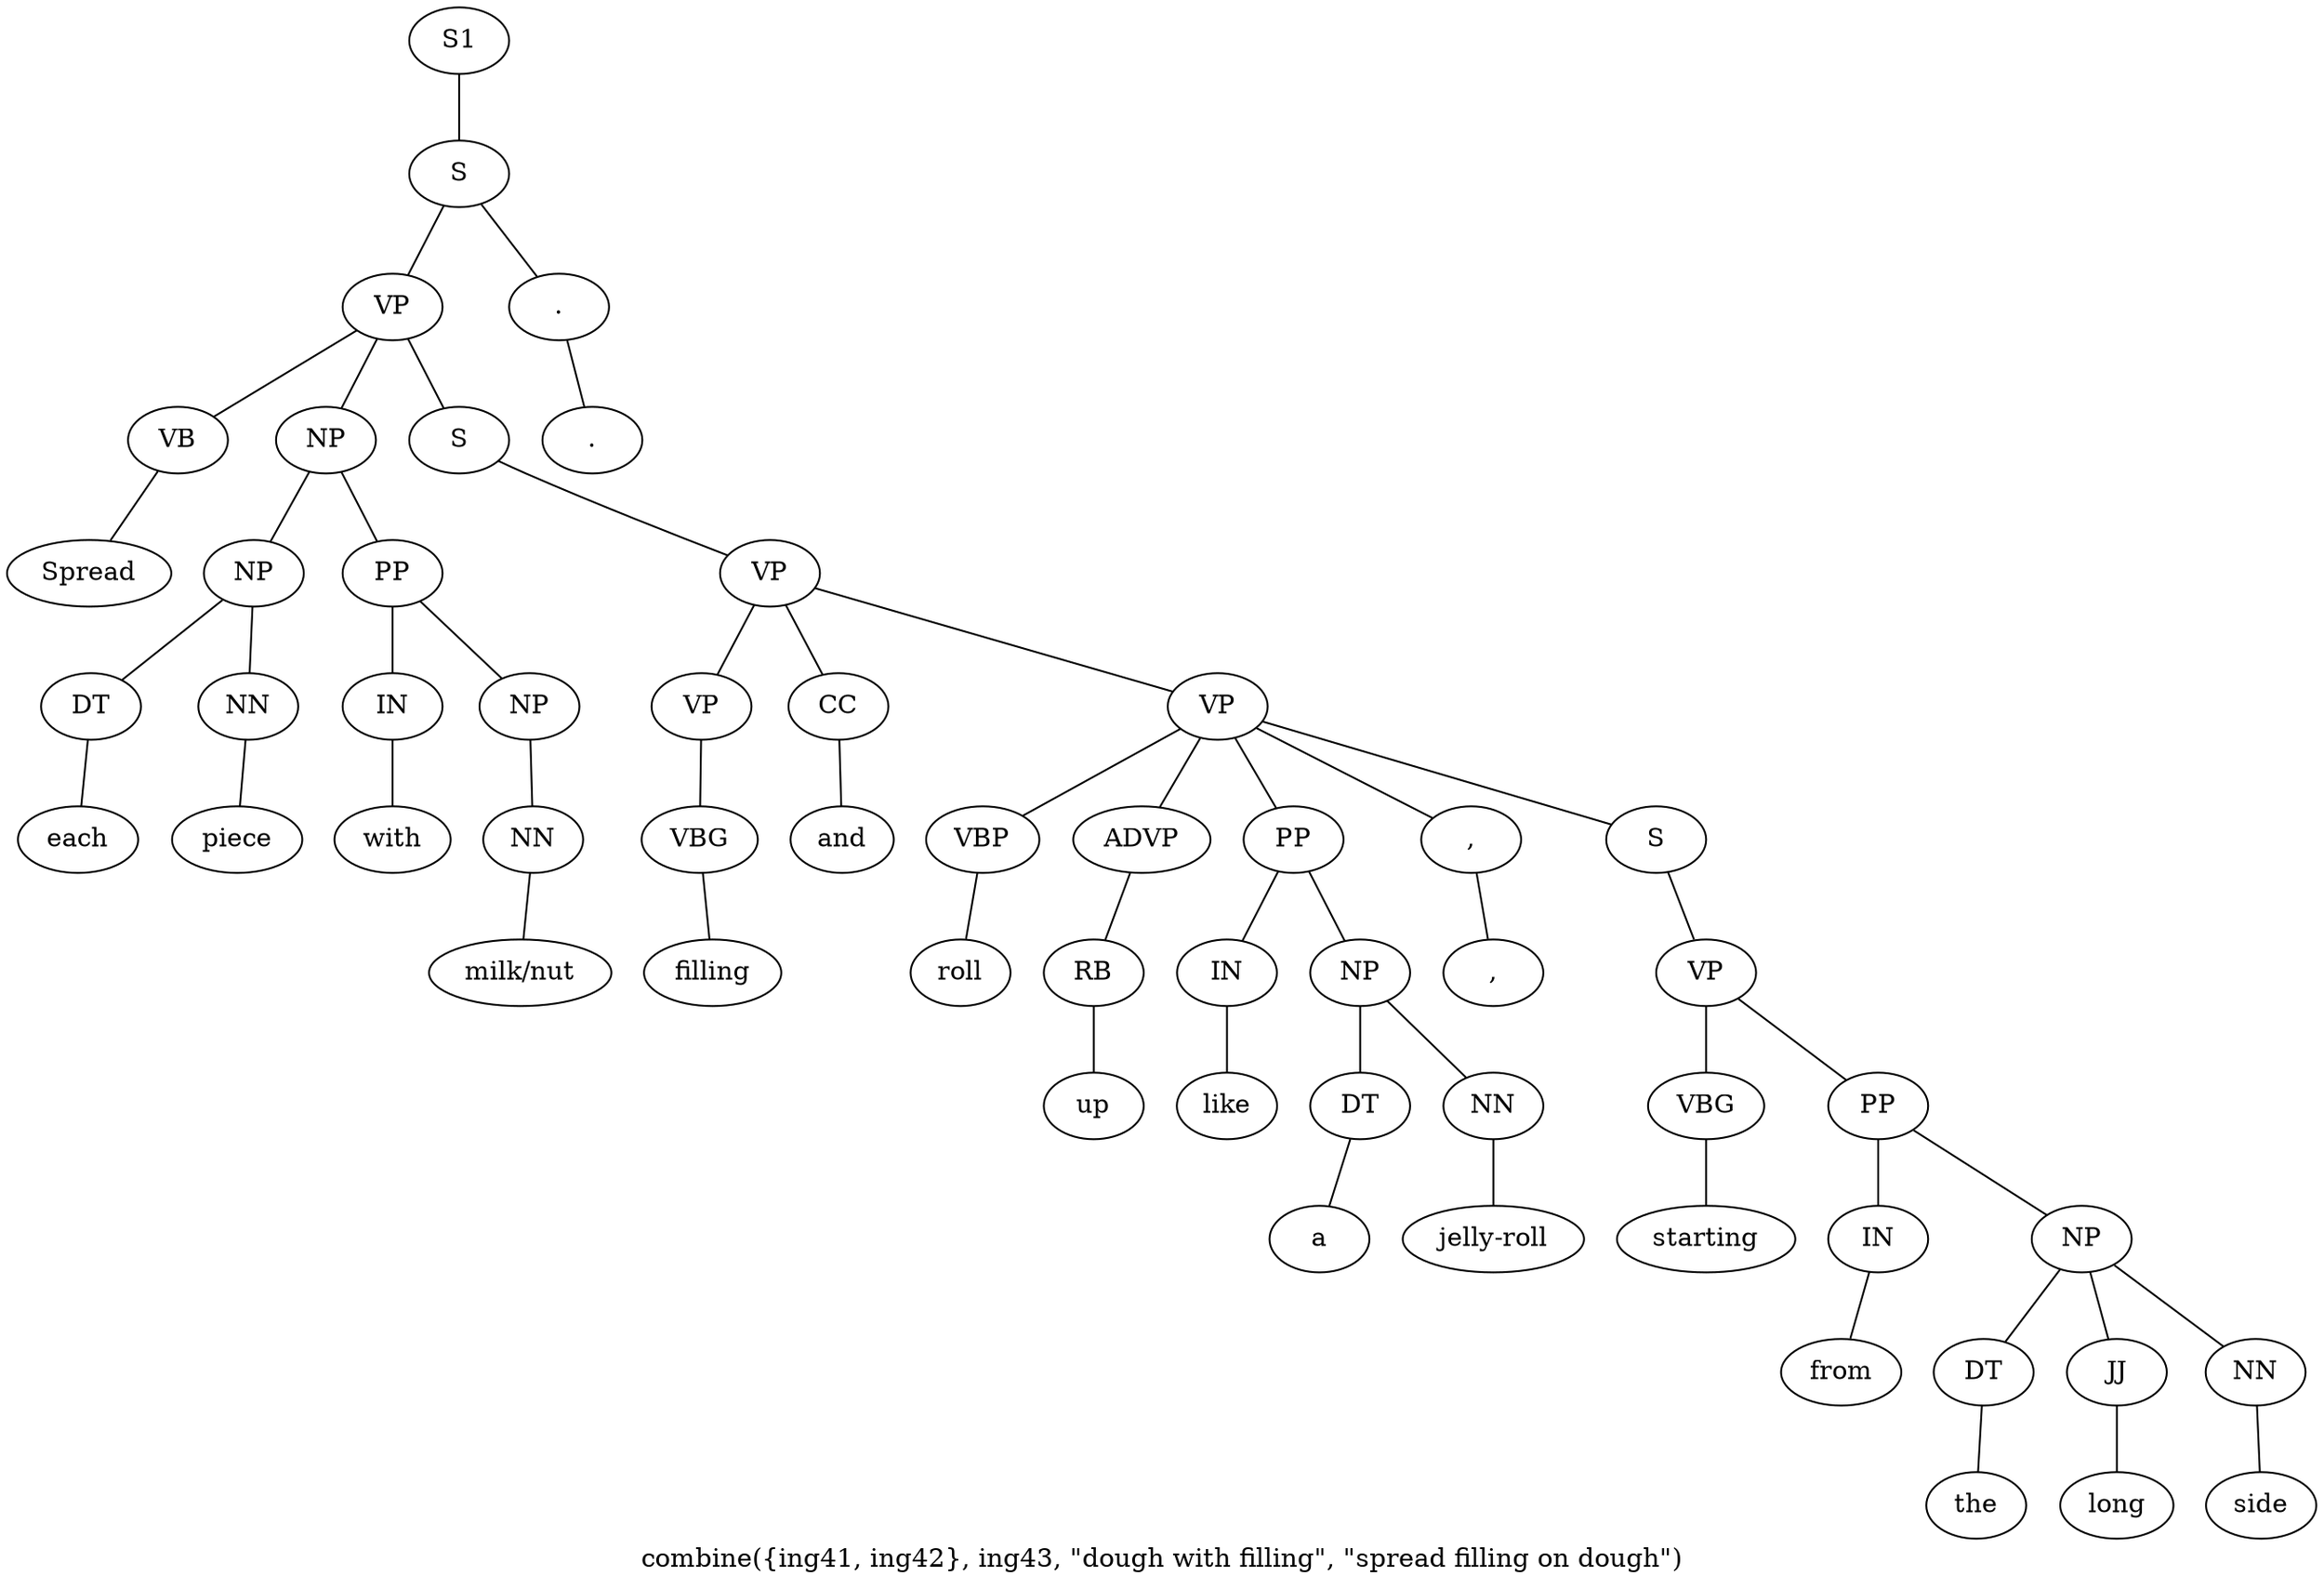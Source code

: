 graph SyntaxGraph {
	label = "combine({ing41, ing42}, ing43, \"dough with filling\", \"spread filling on dough\")";
	Node0 [label="S1"];
	Node1 [label="S"];
	Node2 [label="VP"];
	Node3 [label="VB"];
	Node4 [label="Spread"];
	Node5 [label="NP"];
	Node6 [label="NP"];
	Node7 [label="DT"];
	Node8 [label="each"];
	Node9 [label="NN"];
	Node10 [label="piece"];
	Node11 [label="PP"];
	Node12 [label="IN"];
	Node13 [label="with"];
	Node14 [label="NP"];
	Node15 [label="NN"];
	Node16 [label="milk/nut"];
	Node17 [label="S"];
	Node18 [label="VP"];
	Node19 [label="VP"];
	Node20 [label="VBG"];
	Node21 [label="filling"];
	Node22 [label="CC"];
	Node23 [label="and"];
	Node24 [label="VP"];
	Node25 [label="VBP"];
	Node26 [label="roll"];
	Node27 [label="ADVP"];
	Node28 [label="RB"];
	Node29 [label="up"];
	Node30 [label="PP"];
	Node31 [label="IN"];
	Node32 [label="like"];
	Node33 [label="NP"];
	Node34 [label="DT"];
	Node35 [label="a"];
	Node36 [label="NN"];
	Node37 [label="jelly-roll"];
	Node38 [label=","];
	Node39 [label=","];
	Node40 [label="S"];
	Node41 [label="VP"];
	Node42 [label="VBG"];
	Node43 [label="starting"];
	Node44 [label="PP"];
	Node45 [label="IN"];
	Node46 [label="from"];
	Node47 [label="NP"];
	Node48 [label="DT"];
	Node49 [label="the"];
	Node50 [label="JJ"];
	Node51 [label="long"];
	Node52 [label="NN"];
	Node53 [label="side"];
	Node54 [label="."];
	Node55 [label="."];

	Node0 -- Node1;
	Node1 -- Node2;
	Node1 -- Node54;
	Node2 -- Node3;
	Node2 -- Node5;
	Node2 -- Node17;
	Node3 -- Node4;
	Node5 -- Node6;
	Node5 -- Node11;
	Node6 -- Node7;
	Node6 -- Node9;
	Node7 -- Node8;
	Node9 -- Node10;
	Node11 -- Node12;
	Node11 -- Node14;
	Node12 -- Node13;
	Node14 -- Node15;
	Node15 -- Node16;
	Node17 -- Node18;
	Node18 -- Node19;
	Node18 -- Node22;
	Node18 -- Node24;
	Node19 -- Node20;
	Node20 -- Node21;
	Node22 -- Node23;
	Node24 -- Node25;
	Node24 -- Node27;
	Node24 -- Node30;
	Node24 -- Node38;
	Node24 -- Node40;
	Node25 -- Node26;
	Node27 -- Node28;
	Node28 -- Node29;
	Node30 -- Node31;
	Node30 -- Node33;
	Node31 -- Node32;
	Node33 -- Node34;
	Node33 -- Node36;
	Node34 -- Node35;
	Node36 -- Node37;
	Node38 -- Node39;
	Node40 -- Node41;
	Node41 -- Node42;
	Node41 -- Node44;
	Node42 -- Node43;
	Node44 -- Node45;
	Node44 -- Node47;
	Node45 -- Node46;
	Node47 -- Node48;
	Node47 -- Node50;
	Node47 -- Node52;
	Node48 -- Node49;
	Node50 -- Node51;
	Node52 -- Node53;
	Node54 -- Node55;
}